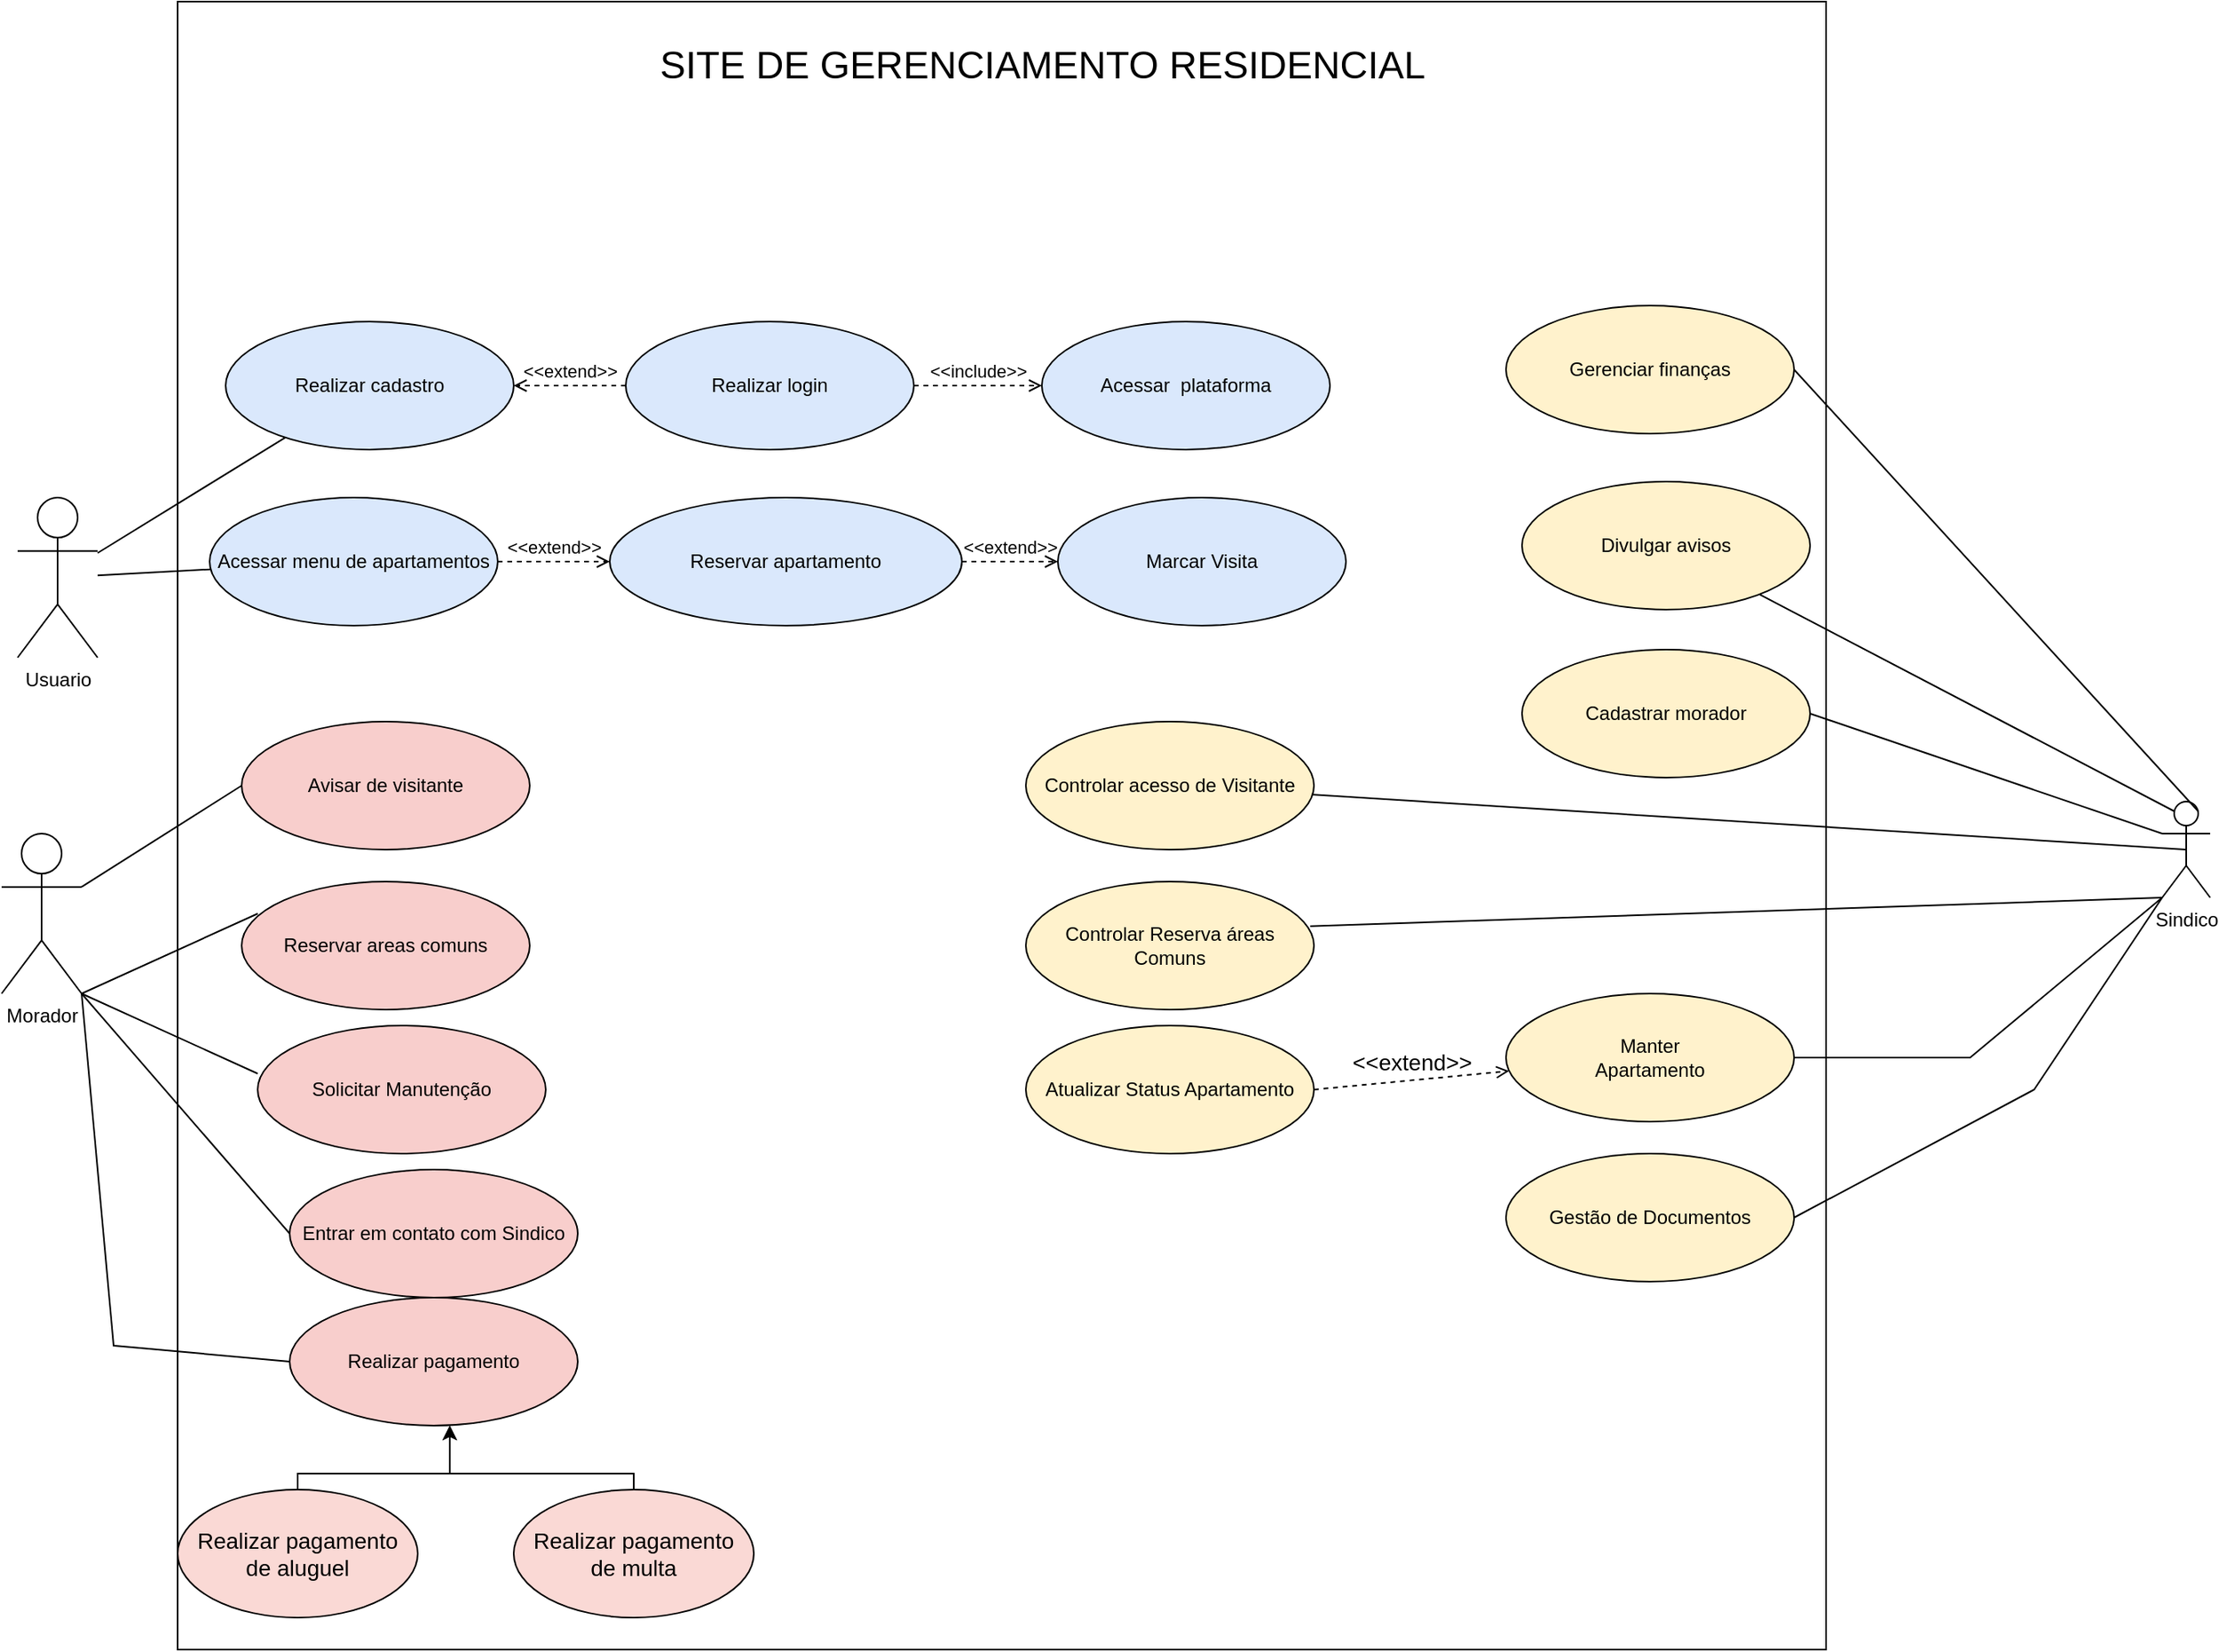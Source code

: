 <mxfile version="21.3.8" type="github">
  <diagram name="Página-1" id="l5Eirs2qCnSo72D6QEz-">
    <mxGraphModel dx="1269" dy="745" grid="1" gridSize="10" guides="1" tooltips="1" connect="1" arrows="1" fold="1" page="1" pageScale="1" pageWidth="827" pageHeight="1169" math="0" shadow="0">
      <root>
        <mxCell id="0" />
        <mxCell id="1" parent="0" />
        <mxCell id="voO-R-jOmLPzby_aq_sF-46" value="" style="whiteSpace=wrap;html=1;aspect=fixed;strokeWidth=1;fontSize=14;fillColor=none;gradientColor=none;movable=1;resizable=1;rotatable=1;deletable=1;editable=1;connectable=1;" parent="1" vertex="1">
          <mxGeometry x="150" y="100" width="1030" height="1030" as="geometry" />
        </mxCell>
        <mxCell id="3FhvJwbir3W2ildQRlmO-1" value="Usuario" style="shape=umlActor;verticalLabelPosition=bottom;verticalAlign=top;html=1;outlineConnect=0;" parent="1" vertex="1">
          <mxGeometry x="50" y="410" width="50" height="100" as="geometry" />
        </mxCell>
        <mxCell id="3FhvJwbir3W2ildQRlmO-3" value="Realizar cadastro" style="ellipse;whiteSpace=wrap;html=1;fillColor=#dae8fc;strokeColor=default;" parent="1" vertex="1">
          <mxGeometry x="180" y="300" width="180" height="80" as="geometry" />
        </mxCell>
        <mxCell id="3FhvJwbir3W2ildQRlmO-4" value="Realizar login" style="ellipse;whiteSpace=wrap;html=1;fillColor=#dae8fc;strokeColor=default;" parent="1" vertex="1">
          <mxGeometry x="430" y="300" width="180" height="80" as="geometry" />
        </mxCell>
        <mxCell id="3FhvJwbir3W2ildQRlmO-12" value="Acessar menu de apartamentos" style="ellipse;whiteSpace=wrap;html=1;fillColor=#dae8fc;strokeColor=default;" parent="1" vertex="1">
          <mxGeometry x="170" y="410" width="180" height="80" as="geometry" />
        </mxCell>
        <mxCell id="3FhvJwbir3W2ildQRlmO-14" value="Reservar apartamento" style="ellipse;whiteSpace=wrap;html=1;fillColor=#dae8fc;strokeColor=default;" parent="1" vertex="1">
          <mxGeometry x="420" y="410" width="220" height="80" as="geometry" />
        </mxCell>
        <mxCell id="3FhvJwbir3W2ildQRlmO-21" value="" style="endArrow=none;html=1;rounded=0;" parent="1" source="3FhvJwbir3W2ildQRlmO-1" target="3FhvJwbir3W2ildQRlmO-3" edge="1">
          <mxGeometry width="50" height="50" relative="1" as="geometry">
            <mxPoint x="120" y="180" as="sourcePoint" />
            <mxPoint x="290" y="140" as="targetPoint" />
          </mxGeometry>
        </mxCell>
        <mxCell id="3FhvJwbir3W2ildQRlmO-22" value="" style="endArrow=none;html=1;rounded=0;" parent="1" source="3FhvJwbir3W2ildQRlmO-1" target="3FhvJwbir3W2ildQRlmO-12" edge="1">
          <mxGeometry width="50" height="50" relative="1" as="geometry">
            <mxPoint x="120" y="234.545" as="sourcePoint" />
            <mxPoint x="317.463" y="112.477" as="targetPoint" />
          </mxGeometry>
        </mxCell>
        <mxCell id="3FhvJwbir3W2ildQRlmO-23" value="" style="endArrow=none;html=1;rounded=0;entryX=0;entryY=0.5;entryDx=0;entryDy=0;exitX=1;exitY=1;exitDx=0;exitDy=0;exitPerimeter=0;" parent="1" source="voO-R-jOmLPzby_aq_sF-14" target="3FhvJwbir3W2ildQRlmO-31" edge="1">
          <mxGeometry width="50" height="50" relative="1" as="geometry">
            <mxPoint x="110" y="780" as="sourcePoint" />
            <mxPoint x="220" y="330" as="targetPoint" />
          </mxGeometry>
        </mxCell>
        <mxCell id="3FhvJwbir3W2ildQRlmO-26" value="&amp;lt;&amp;lt;extend&amp;gt;&amp;gt;" style="html=1;verticalAlign=bottom;labelBackgroundColor=none;endArrow=open;endFill=0;dashed=1;rounded=0;exitX=1;exitY=0.5;exitDx=0;exitDy=0;" parent="1" source="3FhvJwbir3W2ildQRlmO-12" target="3FhvJwbir3W2ildQRlmO-14" edge="1">
          <mxGeometry width="160" relative="1" as="geometry">
            <mxPoint x="414" y="330" as="sourcePoint" />
            <mxPoint x="550" y="250" as="targetPoint" />
            <mxPoint as="offset" />
          </mxGeometry>
        </mxCell>
        <mxCell id="3FhvJwbir3W2ildQRlmO-27" value="Acessar&amp;nbsp; plataforma" style="ellipse;whiteSpace=wrap;html=1;fillColor=#dae8fc;strokeColor=default;" parent="1" vertex="1">
          <mxGeometry x="690" y="300" width="180" height="80" as="geometry" />
        </mxCell>
        <mxCell id="3FhvJwbir3W2ildQRlmO-31" value="Entrar em contato com Sindico" style="ellipse;whiteSpace=wrap;html=1;fillColor=#f8cecc;strokeColor=default;" parent="1" vertex="1">
          <mxGeometry x="220" y="830" width="180" height="80" as="geometry" />
        </mxCell>
        <mxCell id="3FhvJwbir3W2ildQRlmO-32" value="&amp;lt;&amp;lt;extend&amp;gt;&amp;gt;" style="html=1;verticalAlign=bottom;labelBackgroundColor=none;endArrow=open;endFill=0;dashed=1;rounded=0;exitX=1;exitY=0.5;exitDx=0;exitDy=0;entryX=0;entryY=0.5;entryDx=0;entryDy=0;" parent="1" source="3FhvJwbir3W2ildQRlmO-14" target="3FhvJwbir3W2ildQRlmO-33" edge="1">
          <mxGeometry width="160" relative="1" as="geometry">
            <mxPoint x="810" y="280" as="sourcePoint" />
            <mxPoint x="910" y="250" as="targetPoint" />
          </mxGeometry>
        </mxCell>
        <mxCell id="3FhvJwbir3W2ildQRlmO-33" value="Marcar Visita" style="ellipse;whiteSpace=wrap;html=1;fillColor=#dae8fc;strokeColor=default;" parent="1" vertex="1">
          <mxGeometry x="700" y="410" width="180" height="80" as="geometry" />
        </mxCell>
        <mxCell id="IhfIyA9X6iFTCucicmQ7-1" value="Sindico" style="shape=umlActor;verticalLabelPosition=bottom;verticalAlign=top;html=1;outlineConnect=0;" parent="1" vertex="1">
          <mxGeometry x="1390" y="600" width="30" height="60" as="geometry" />
        </mxCell>
        <mxCell id="IhfIyA9X6iFTCucicmQ7-4" value="" style="endArrow=none;html=1;rounded=0;entryX=0;entryY=0.333;entryDx=0;entryDy=0;entryPerimeter=0;exitX=1;exitY=0.5;exitDx=0;exitDy=0;" parent="1" source="IhfIyA9X6iFTCucicmQ7-5" target="IhfIyA9X6iFTCucicmQ7-1" edge="1">
          <mxGeometry width="50" height="50" relative="1" as="geometry">
            <mxPoint x="1860" y="110" as="sourcePoint" />
            <mxPoint x="1957.369" y="118.957" as="targetPoint" />
          </mxGeometry>
        </mxCell>
        <mxCell id="IhfIyA9X6iFTCucicmQ7-5" value="Cadastrar morador" style="ellipse;whiteSpace=wrap;html=1;fillColor=#fff2cc;strokeColor=default;" parent="1" vertex="1">
          <mxGeometry x="990" y="505" width="180" height="80" as="geometry" />
        </mxCell>
        <mxCell id="IhfIyA9X6iFTCucicmQ7-6" value="" style="endArrow=none;html=1;rounded=0;exitX=1;exitY=0.5;exitDx=0;exitDy=0;entryX=0.75;entryY=0.1;entryDx=0;entryDy=0;entryPerimeter=0;" parent="1" source="IhfIyA9X6iFTCucicmQ7-7" target="IhfIyA9X6iFTCucicmQ7-1" edge="1">
          <mxGeometry width="50" height="50" relative="1" as="geometry">
            <mxPoint x="1830" y="230" as="sourcePoint" />
            <mxPoint x="2010" y="290" as="targetPoint" />
          </mxGeometry>
        </mxCell>
        <mxCell id="IhfIyA9X6iFTCucicmQ7-7" value="Gerenciar finanças" style="ellipse;whiteSpace=wrap;html=1;fillColor=#fff2cc;strokeColor=default;" parent="1" vertex="1">
          <mxGeometry x="980" y="290" width="180" height="80" as="geometry" />
        </mxCell>
        <mxCell id="IhfIyA9X6iFTCucicmQ7-8" value="" style="endArrow=none;html=1;rounded=0;entryX=0.5;entryY=0.5;entryDx=0;entryDy=0;entryPerimeter=0;" parent="1" source="IhfIyA9X6iFTCucicmQ7-9" target="IhfIyA9X6iFTCucicmQ7-1" edge="1">
          <mxGeometry width="50" height="50" relative="1" as="geometry">
            <mxPoint x="1880" y="350" as="sourcePoint" />
            <mxPoint x="2040" y="180" as="targetPoint" />
          </mxGeometry>
        </mxCell>
        <mxCell id="IhfIyA9X6iFTCucicmQ7-9" value="Controlar acesso de Visitante" style="ellipse;whiteSpace=wrap;html=1;fillColor=#fff2cc;strokeColor=default;" parent="1" vertex="1">
          <mxGeometry x="680" y="550" width="180" height="80" as="geometry" />
        </mxCell>
        <mxCell id="voO-R-jOmLPzby_aq_sF-1" value="" style="endArrow=none;html=1;rounded=0;entryX=0;entryY=1;entryDx=0;entryDy=0;entryPerimeter=0;exitX=0.987;exitY=0.349;exitDx=0;exitDy=0;exitPerimeter=0;" parent="1" source="voO-R-jOmLPzby_aq_sF-2" target="IhfIyA9X6iFTCucicmQ7-1" edge="1">
          <mxGeometry width="50" height="50" relative="1" as="geometry">
            <mxPoint x="2000" y="350" as="sourcePoint" />
            <mxPoint x="2100" y="198.136" as="targetPoint" />
          </mxGeometry>
        </mxCell>
        <mxCell id="voO-R-jOmLPzby_aq_sF-2" value="Controlar Reserva áreas Comuns" style="ellipse;whiteSpace=wrap;html=1;fillColor=#fff2cc;strokeColor=default;" parent="1" vertex="1">
          <mxGeometry x="680" y="650" width="180" height="80" as="geometry" />
        </mxCell>
        <mxCell id="voO-R-jOmLPzby_aq_sF-5" value="SITE DE GERENCIAMENTO RESIDENCIAL" style="text;html=1;align=center;verticalAlign=middle;resizable=0;points=[];autosize=1;strokeColor=none;fillColor=none;strokeWidth=5;fontSize=24;" parent="1" vertex="1">
          <mxGeometry x="440" y="120" width="500" height="40" as="geometry" />
        </mxCell>
        <mxCell id="voO-R-jOmLPzby_aq_sF-11" value="&amp;lt;&amp;lt;include&amp;gt;&amp;gt;" style="html=1;verticalAlign=bottom;labelBackgroundColor=none;endArrow=open;endFill=0;dashed=1;rounded=0;fontSize=11;exitX=1;exitY=0.5;exitDx=0;exitDy=0;entryX=0;entryY=0.5;entryDx=0;entryDy=0;" parent="1" source="3FhvJwbir3W2ildQRlmO-4" target="3FhvJwbir3W2ildQRlmO-27" edge="1">
          <mxGeometry width="160" relative="1" as="geometry">
            <mxPoint x="667" y="320" as="sourcePoint" />
            <mxPoint x="827" y="320" as="targetPoint" />
          </mxGeometry>
        </mxCell>
        <mxCell id="voO-R-jOmLPzby_aq_sF-12" value="&amp;lt;&amp;lt;extend&amp;gt;&amp;gt;" style="html=1;verticalAlign=bottom;labelBackgroundColor=none;endArrow=open;endFill=0;dashed=1;rounded=0;exitX=0;exitY=0.5;exitDx=0;exitDy=0;entryX=1;entryY=0.5;entryDx=0;entryDy=0;" parent="1" source="3FhvJwbir3W2ildQRlmO-4" target="3FhvJwbir3W2ildQRlmO-3" edge="1">
          <mxGeometry width="160" relative="1" as="geometry">
            <mxPoint x="460" y="410" as="sourcePoint" />
            <mxPoint x="520" y="410" as="targetPoint" />
            <mxPoint as="offset" />
          </mxGeometry>
        </mxCell>
        <mxCell id="voO-R-jOmLPzby_aq_sF-14" value="Morador" style="shape=umlActor;verticalLabelPosition=bottom;verticalAlign=top;html=1;outlineConnect=0;" parent="1" vertex="1">
          <mxGeometry x="40" y="620" width="50" height="100" as="geometry" />
        </mxCell>
        <mxCell id="voO-R-jOmLPzby_aq_sF-16" value="Divulgar avisos" style="ellipse;whiteSpace=wrap;html=1;fillColor=#fff2cc;strokeColor=default;" parent="1" vertex="1">
          <mxGeometry x="990" y="400" width="180" height="80" as="geometry" />
        </mxCell>
        <mxCell id="voO-R-jOmLPzby_aq_sF-17" value="" style="endArrow=none;html=1;rounded=0;fontSize=8;entryX=0.25;entryY=0.1;entryDx=0;entryDy=0;entryPerimeter=0;" parent="1" source="voO-R-jOmLPzby_aq_sF-16" target="IhfIyA9X6iFTCucicmQ7-1" edge="1">
          <mxGeometry width="50" height="50" relative="1" as="geometry">
            <mxPoint x="1510" y="540" as="sourcePoint" />
            <mxPoint x="1560" y="490" as="targetPoint" />
          </mxGeometry>
        </mxCell>
        <mxCell id="voO-R-jOmLPzby_aq_sF-18" value="Solicitar Manutenção" style="ellipse;whiteSpace=wrap;html=1;fillColor=#f8cecc;strokeColor=default;" parent="1" vertex="1">
          <mxGeometry x="200" y="740" width="180" height="80" as="geometry" />
        </mxCell>
        <mxCell id="voO-R-jOmLPzby_aq_sF-20" value="" style="endArrow=none;html=1;rounded=0;entryX=0;entryY=0.375;entryDx=0;entryDy=0;entryPerimeter=0;exitX=1;exitY=1;exitDx=0;exitDy=0;exitPerimeter=0;" parent="1" source="voO-R-jOmLPzby_aq_sF-14" target="voO-R-jOmLPzby_aq_sF-18" edge="1">
          <mxGeometry width="50" height="50" relative="1" as="geometry">
            <mxPoint x="100" y="680" as="sourcePoint" />
            <mxPoint x="220" y="680" as="targetPoint" />
          </mxGeometry>
        </mxCell>
        <mxCell id="voO-R-jOmLPzby_aq_sF-22" value="Avisar de visitante" style="ellipse;whiteSpace=wrap;html=1;fillColor=#f8cecc;strokeColor=default;" parent="1" vertex="1">
          <mxGeometry x="190" y="550" width="180" height="80" as="geometry" />
        </mxCell>
        <mxCell id="voO-R-jOmLPzby_aq_sF-24" value="" style="endArrow=none;html=1;rounded=0;entryX=0;entryY=0.5;entryDx=0;entryDy=0;exitX=1;exitY=0.333;exitDx=0;exitDy=0;exitPerimeter=0;" parent="1" source="voO-R-jOmLPzby_aq_sF-14" target="voO-R-jOmLPzby_aq_sF-22" edge="1">
          <mxGeometry width="50" height="50" relative="1" as="geometry">
            <mxPoint x="100" y="696.0" as="sourcePoint" />
            <mxPoint x="200" y="760" as="targetPoint" />
          </mxGeometry>
        </mxCell>
        <mxCell id="voO-R-jOmLPzby_aq_sF-26" value="Reservar areas comuns" style="ellipse;whiteSpace=wrap;html=1;fillColor=#f8cecc;strokeColor=default;" parent="1" vertex="1">
          <mxGeometry x="190" y="650" width="180" height="80" as="geometry" />
        </mxCell>
        <mxCell id="voO-R-jOmLPzby_aq_sF-27" value="" style="endArrow=none;html=1;rounded=0;exitX=1;exitY=1;exitDx=0;exitDy=0;exitPerimeter=0;entryX=0.056;entryY=0.25;entryDx=0;entryDy=0;entryPerimeter=0;" parent="1" source="voO-R-jOmLPzby_aq_sF-14" target="voO-R-jOmLPzby_aq_sF-26" edge="1">
          <mxGeometry width="50" height="50" relative="1" as="geometry">
            <mxPoint x="100" y="712" as="sourcePoint" />
            <mxPoint x="200" y="840" as="targetPoint" />
          </mxGeometry>
        </mxCell>
        <mxCell id="voO-R-jOmLPzby_aq_sF-30" value="" style="endArrow=none;html=1;rounded=0;entryX=0;entryY=0.5;entryDx=0;entryDy=0;exitX=1;exitY=1;exitDx=0;exitDy=0;exitPerimeter=0;" parent="1" source="voO-R-jOmLPzby_aq_sF-14" target="voO-R-jOmLPzby_aq_sF-31" edge="1">
          <mxGeometry width="50" height="50" relative="1" as="geometry">
            <mxPoint x="100" y="730.0" as="sourcePoint" />
            <mxPoint x="210" y="1040" as="targetPoint" />
            <Array as="points">
              <mxPoint x="110" y="940" />
            </Array>
          </mxGeometry>
        </mxCell>
        <mxCell id="voO-R-jOmLPzby_aq_sF-31" value="Realizar pagamento" style="ellipse;whiteSpace=wrap;html=1;fillColor=#f8cecc;strokeColor=default;" parent="1" vertex="1">
          <mxGeometry x="220" y="910" width="180" height="80" as="geometry" />
        </mxCell>
        <mxCell id="voO-R-jOmLPzby_aq_sF-33" value="Manter &lt;br&gt;Apartamento" style="ellipse;whiteSpace=wrap;html=1;fillColor=#fff2cc;strokeColor=default;" parent="1" vertex="1">
          <mxGeometry x="980" y="720" width="180" height="80" as="geometry" />
        </mxCell>
        <mxCell id="voO-R-jOmLPzby_aq_sF-34" value="" style="endArrow=none;html=1;rounded=0;entryX=0;entryY=1;entryDx=0;entryDy=0;entryPerimeter=0;" parent="1" source="voO-R-jOmLPzby_aq_sF-33" target="IhfIyA9X6iFTCucicmQ7-1" edge="1">
          <mxGeometry width="50" height="50" relative="1" as="geometry">
            <mxPoint x="1310.0" y="570" as="sourcePoint" />
            <mxPoint x="1600" y="620" as="targetPoint" />
            <Array as="points">
              <mxPoint x="1270" y="760" />
            </Array>
          </mxGeometry>
        </mxCell>
        <mxCell id="voO-R-jOmLPzby_aq_sF-37" style="edgeStyle=orthogonalEdgeStyle;rounded=0;orthogonalLoop=1;jettySize=auto;html=1;entryX=0.556;entryY=1;entryDx=0;entryDy=0;entryPerimeter=0;fontSize=14;" parent="1" source="voO-R-jOmLPzby_aq_sF-35" target="voO-R-jOmLPzby_aq_sF-31" edge="1">
          <mxGeometry relative="1" as="geometry">
            <Array as="points">
              <mxPoint x="225" y="1020" />
              <mxPoint x="320" y="1020" />
            </Array>
          </mxGeometry>
        </mxCell>
        <mxCell id="voO-R-jOmLPzby_aq_sF-35" value="Realizar pagamento&lt;br&gt;de aluguel" style="ellipse;whiteSpace=wrap;html=1;strokeWidth=1;fontSize=14;fillColor=#fad9d5;strokeColor=default;" parent="1" vertex="1">
          <mxGeometry x="150" y="1030" width="150" height="80" as="geometry" />
        </mxCell>
        <mxCell id="voO-R-jOmLPzby_aq_sF-39" style="edgeStyle=orthogonalEdgeStyle;rounded=0;orthogonalLoop=1;jettySize=auto;html=1;fontSize=14;" parent="1" source="voO-R-jOmLPzby_aq_sF-36" edge="1">
          <mxGeometry relative="1" as="geometry">
            <mxPoint x="320" y="990" as="targetPoint" />
            <Array as="points">
              <mxPoint x="435" y="1020" />
              <mxPoint x="320" y="1020" />
            </Array>
          </mxGeometry>
        </mxCell>
        <mxCell id="voO-R-jOmLPzby_aq_sF-36" value="Realizar pagamento&lt;br&gt;de multa" style="ellipse;whiteSpace=wrap;html=1;strokeWidth=1;fontSize=14;fillColor=#fad9d5;strokeColor=default;" parent="1" vertex="1">
          <mxGeometry x="360" y="1030" width="150" height="80" as="geometry" />
        </mxCell>
        <mxCell id="voO-R-jOmLPzby_aq_sF-41" value="Gestão de Documentos" style="ellipse;whiteSpace=wrap;html=1;fillColor=#fff2cc;strokeColor=default;" parent="1" vertex="1">
          <mxGeometry x="980" y="820" width="180" height="80" as="geometry" />
        </mxCell>
        <mxCell id="voO-R-jOmLPzby_aq_sF-42" value="" style="endArrow=none;html=1;rounded=0;exitX=1;exitY=0.5;exitDx=0;exitDy=0;" parent="1" source="voO-R-jOmLPzby_aq_sF-41" edge="1">
          <mxGeometry width="50" height="50" relative="1" as="geometry">
            <mxPoint x="1316.639" y="809.17" as="sourcePoint" />
            <mxPoint x="1390" y="660" as="targetPoint" />
            <Array as="points">
              <mxPoint x="1310" y="780" />
            </Array>
          </mxGeometry>
        </mxCell>
        <mxCell id="voO-R-jOmLPzby_aq_sF-49" value="Atualizar Status Apartamento" style="ellipse;whiteSpace=wrap;html=1;fillColor=#fff2cc;strokeColor=default;" parent="1" vertex="1">
          <mxGeometry x="680" y="740" width="180" height="80" as="geometry" />
        </mxCell>
        <mxCell id="voO-R-jOmLPzby_aq_sF-51" value="&amp;lt;&amp;lt;extend&amp;gt;&amp;gt;" style="html=1;verticalAlign=bottom;labelBackgroundColor=none;endArrow=open;endFill=0;dashed=1;rounded=0;fontFamily=Helvetica;fontSize=14;fontColor=rgb(0, 0, 0);exitX=1;exitY=0.5;exitDx=0;exitDy=0;" parent="1" source="voO-R-jOmLPzby_aq_sF-49" target="voO-R-jOmLPzby_aq_sF-33" edge="1">
          <mxGeometry width="160" relative="1" as="geometry">
            <mxPoint x="870" y="710" as="sourcePoint" />
            <mxPoint x="1030" y="710" as="targetPoint" />
          </mxGeometry>
        </mxCell>
      </root>
    </mxGraphModel>
  </diagram>
</mxfile>
